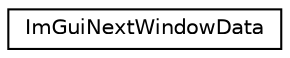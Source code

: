 digraph "Graphical Class Hierarchy"
{
  edge [fontname="Helvetica",fontsize="10",labelfontname="Helvetica",labelfontsize="10"];
  node [fontname="Helvetica",fontsize="10",shape=record];
  rankdir="LR";
  Node0 [label="ImGuiNextWindowData",height=0.2,width=0.4,color="black", fillcolor="white", style="filled",URL="$structImGuiNextWindowData.html"];
}
